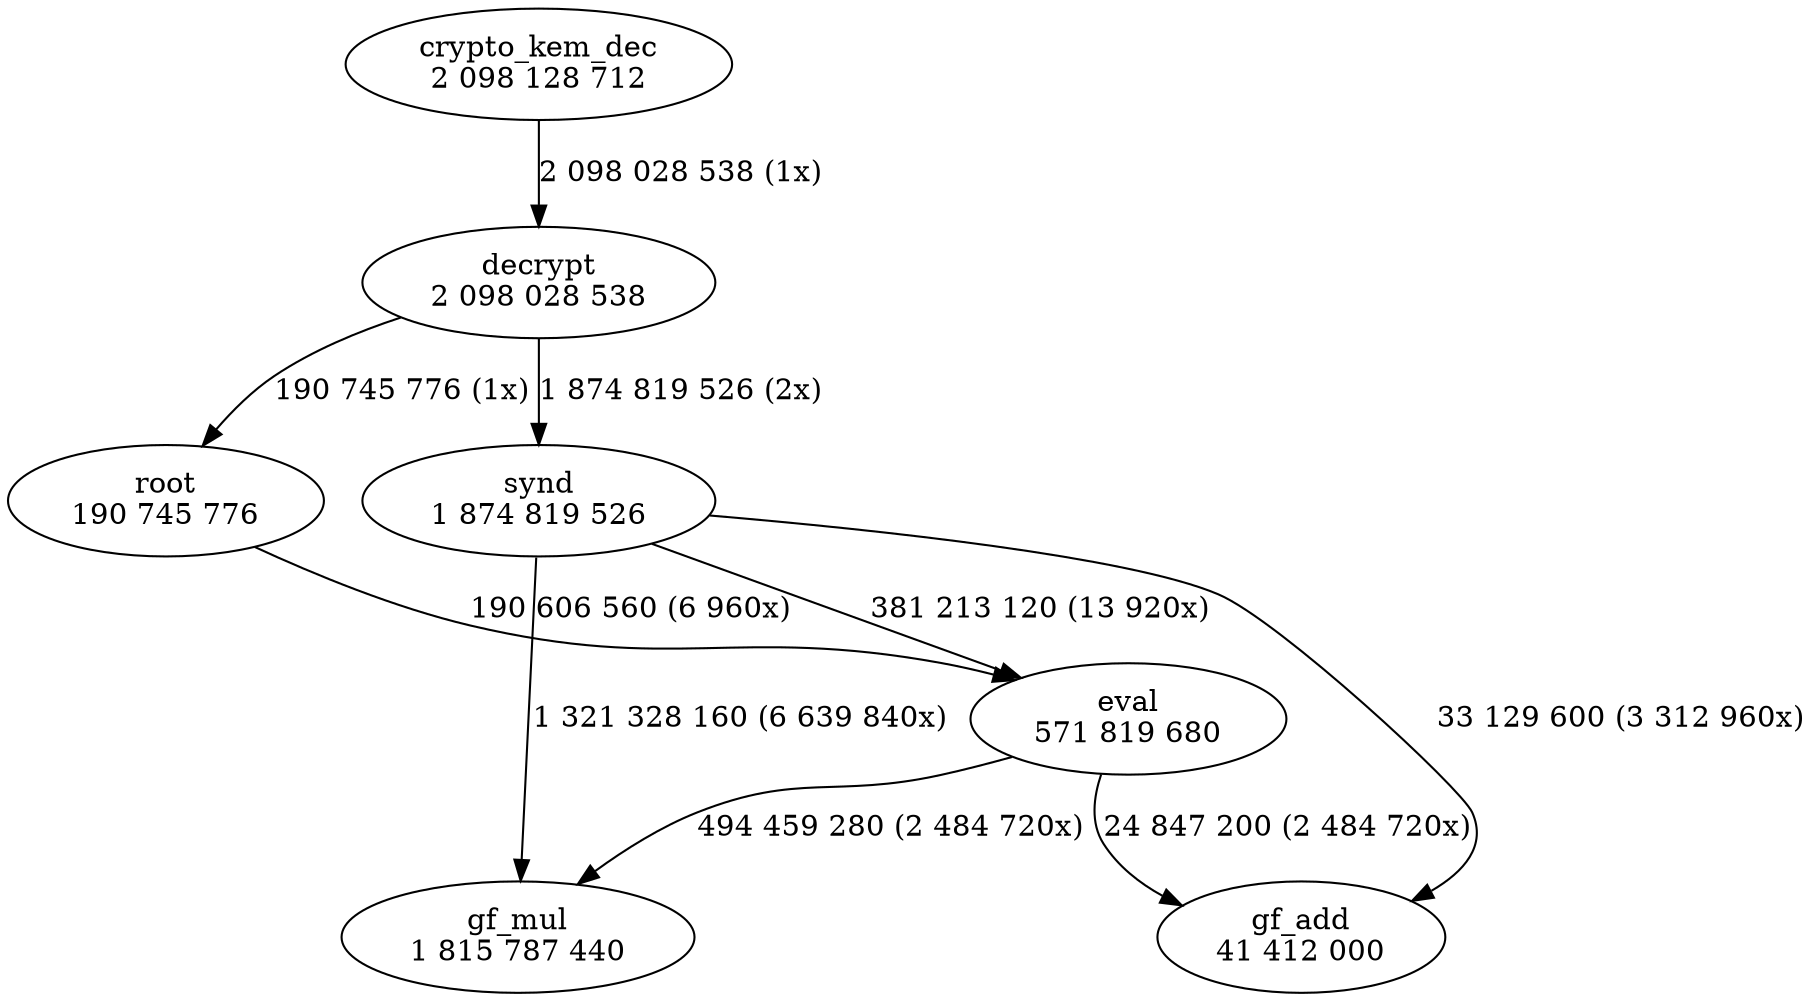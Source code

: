 digraph "callgraph" {
  F556255f788b0 [label="decrypt\n2 098 028 538"];
  F556255f79a60 [label="synd\n1 874 819 526"];
  F556255f7aa50 [label="root\n190 745 776"];
  F556255f9d510 [label="gf_mul\n1 815 787 440"];
  F55625607f090 [label="eval\n571 819 680"];
  F55625607f840 [label="gf_add\n41 412 000"];
  F55625609c4b0 [label="crypto_kem_dec\n2 098 128 712"];
  F556255f788b0 -> F556255f79a60 [weight=3,label="1 874 819 526 (2x)"];
  F556255f788b0 -> F556255f7aa50 [weight=2,label="190 745 776 (1x)"];
  F556255f79a60 -> F556255f9d510 [weight=3,label="1 321 328 160 (6 639 840x)"];
  F556255f79a60 -> F55625607f090 [weight=2,label="381 213 120 (13 920x)"];
  F556255f79a60 -> F55625607f840 [weight=2,label="33 129 600 (3 312 960x)"];
  F556255f7aa50 -> F55625607f090 [weight=2,label="190 606 560 (6 960x)"];
  F55625607f090 -> F556255f9d510 [weight=2,label="494 459 280 (2 484 720x)"];
  F55625607f090 -> F55625607f840 [weight=2,label="24 847 200 (2 484 720x)"];
  F55625609c4b0 -> F556255f788b0 [weight=3,label="2 098 028 538 (1x)"];
}
